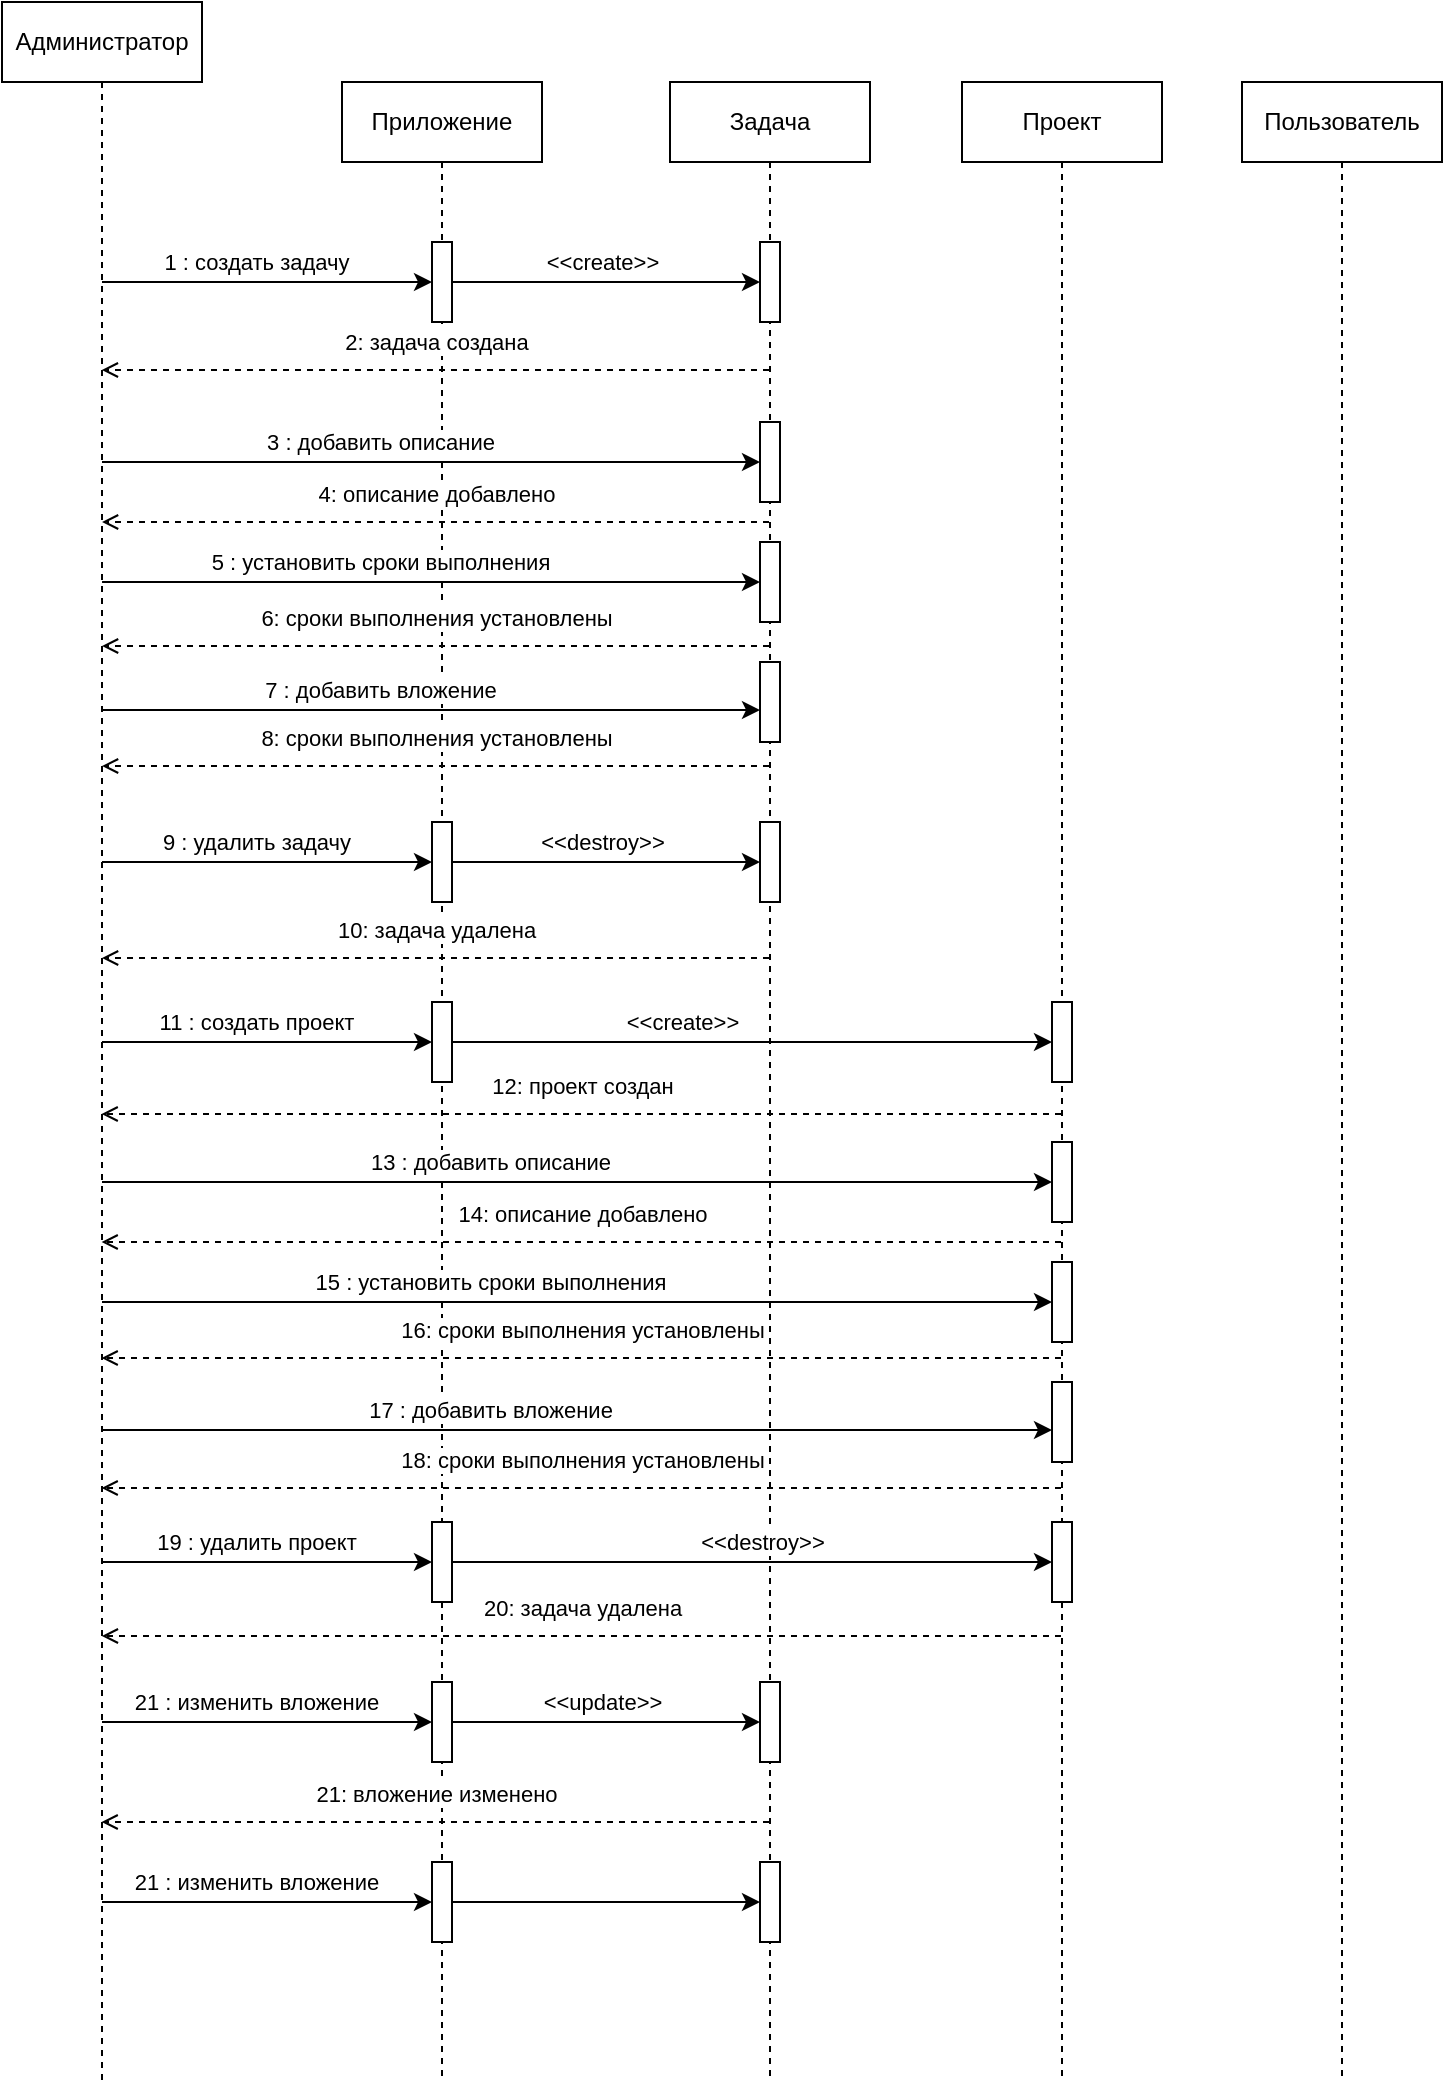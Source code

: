 <mxfile version="24.4.13" type="github">
  <diagram name="Страница — 1" id="z5sgAzJ3_U2AJAHKua1P">
    <mxGraphModel dx="1430" dy="781" grid="1" gridSize="10" guides="1" tooltips="1" connect="1" arrows="1" fold="1" page="1" pageScale="1" pageWidth="827" pageHeight="1169" math="0" shadow="0">
      <root>
        <mxCell id="0" />
        <mxCell id="1" parent="0" />
        <mxCell id="rZv-Nm_vUQGnWTQNMnVO-1" value="Администратор" style="shape=umlLifeline;perimeter=lifelinePerimeter;whiteSpace=wrap;html=1;container=1;dropTarget=0;collapsible=0;recursiveResize=0;outlineConnect=0;portConstraint=eastwest;newEdgeStyle={&quot;edgeStyle&quot;:&quot;elbowEdgeStyle&quot;,&quot;elbow&quot;:&quot;vertical&quot;,&quot;curved&quot;:0,&quot;rounded&quot;:0};" vertex="1" parent="1">
          <mxGeometry x="80" y="80" width="100" height="1040" as="geometry" />
        </mxCell>
        <mxCell id="rZv-Nm_vUQGnWTQNMnVO-8" value="Пользователь" style="shape=umlLifeline;perimeter=lifelinePerimeter;whiteSpace=wrap;html=1;container=1;dropTarget=0;collapsible=0;recursiveResize=0;outlineConnect=0;portConstraint=eastwest;newEdgeStyle={&quot;edgeStyle&quot;:&quot;elbowEdgeStyle&quot;,&quot;elbow&quot;:&quot;vertical&quot;,&quot;curved&quot;:0,&quot;rounded&quot;:0};" vertex="1" parent="1">
          <mxGeometry x="700" y="120" width="100" height="1000" as="geometry" />
        </mxCell>
        <mxCell id="rZv-Nm_vUQGnWTQNMnVO-9" value="Приложение" style="shape=umlLifeline;perimeter=lifelinePerimeter;whiteSpace=wrap;html=1;container=1;dropTarget=0;collapsible=0;recursiveResize=0;outlineConnect=0;portConstraint=eastwest;newEdgeStyle={&quot;edgeStyle&quot;:&quot;elbowEdgeStyle&quot;,&quot;elbow&quot;:&quot;vertical&quot;,&quot;curved&quot;:0,&quot;rounded&quot;:0};" vertex="1" parent="1">
          <mxGeometry x="250" y="120" width="100" height="1000" as="geometry" />
        </mxCell>
        <mxCell id="rZv-Nm_vUQGnWTQNMnVO-10" value="" style="html=1;points=[[0,0,0,0,5],[0,1,0,0,-5],[1,0,0,0,5],[1,1,0,0,-5]];perimeter=orthogonalPerimeter;outlineConnect=0;targetShapes=umlLifeline;portConstraint=eastwest;newEdgeStyle={&quot;curved&quot;:0,&quot;rounded&quot;:0};" vertex="1" parent="rZv-Nm_vUQGnWTQNMnVO-9">
          <mxGeometry x="45" y="80" width="10" height="40" as="geometry" />
        </mxCell>
        <mxCell id="rZv-Nm_vUQGnWTQNMnVO-18" value="" style="html=1;points=[[0,0,0,0,5],[0,1,0,0,-5],[1,0,0,0,5],[1,1,0,0,-5]];perimeter=orthogonalPerimeter;outlineConnect=0;targetShapes=umlLifeline;portConstraint=eastwest;newEdgeStyle={&quot;curved&quot;:0,&quot;rounded&quot;:0};" vertex="1" parent="rZv-Nm_vUQGnWTQNMnVO-9">
          <mxGeometry x="45" y="370" width="10" height="40" as="geometry" />
        </mxCell>
        <mxCell id="rZv-Nm_vUQGnWTQNMnVO-74" value="" style="html=1;points=[[0,0,0,0,5],[0,1,0,0,-5],[1,0,0,0,5],[1,1,0,0,-5]];perimeter=orthogonalPerimeter;outlineConnect=0;targetShapes=umlLifeline;portConstraint=eastwest;newEdgeStyle={&quot;curved&quot;:0,&quot;rounded&quot;:0};" vertex="1" parent="rZv-Nm_vUQGnWTQNMnVO-9">
          <mxGeometry x="45" y="720" width="10" height="40" as="geometry" />
        </mxCell>
        <mxCell id="rZv-Nm_vUQGnWTQNMnVO-85" value="" style="html=1;points=[[0,0,0,0,5],[0,1,0,0,-5],[1,0,0,0,5],[1,1,0,0,-5]];perimeter=orthogonalPerimeter;outlineConnect=0;targetShapes=umlLifeline;portConstraint=eastwest;newEdgeStyle={&quot;curved&quot;:0,&quot;rounded&quot;:0};" vertex="1" parent="rZv-Nm_vUQGnWTQNMnVO-9">
          <mxGeometry x="45" y="800" width="10" height="40" as="geometry" />
        </mxCell>
        <mxCell id="rZv-Nm_vUQGnWTQNMnVO-93" value="" style="html=1;points=[[0,0,0,0,5],[0,1,0,0,-5],[1,0,0,0,5],[1,1,0,0,-5]];perimeter=orthogonalPerimeter;outlineConnect=0;targetShapes=umlLifeline;portConstraint=eastwest;newEdgeStyle={&quot;curved&quot;:0,&quot;rounded&quot;:0};" vertex="1" parent="rZv-Nm_vUQGnWTQNMnVO-9">
          <mxGeometry x="45" y="890" width="10" height="40" as="geometry" />
        </mxCell>
        <mxCell id="rZv-Nm_vUQGnWTQNMnVO-11" style="edgeStyle=elbowEdgeStyle;rounded=0;orthogonalLoop=1;jettySize=auto;html=1;elbow=vertical;curved=0;" edge="1" parent="1" source="rZv-Nm_vUQGnWTQNMnVO-1" target="rZv-Nm_vUQGnWTQNMnVO-10">
          <mxGeometry relative="1" as="geometry">
            <mxPoint x="129.929" y="214" as="sourcePoint" />
            <mxPoint x="300" y="208" as="targetPoint" />
            <Array as="points">
              <mxPoint x="290" y="220" />
            </Array>
          </mxGeometry>
        </mxCell>
        <mxCell id="rZv-Nm_vUQGnWTQNMnVO-12" value="1 : создать задачу" style="edgeLabel;html=1;align=center;verticalAlign=middle;resizable=0;points=[];" vertex="1" connectable="0" parent="rZv-Nm_vUQGnWTQNMnVO-11">
          <mxGeometry x="-0.243" y="1" relative="1" as="geometry">
            <mxPoint x="14" y="-9" as="offset" />
          </mxGeometry>
        </mxCell>
        <mxCell id="rZv-Nm_vUQGnWTQNMnVO-13" value="Задача" style="shape=umlLifeline;perimeter=lifelinePerimeter;whiteSpace=wrap;html=1;container=1;dropTarget=0;collapsible=0;recursiveResize=0;outlineConnect=0;portConstraint=eastwest;newEdgeStyle={&quot;edgeStyle&quot;:&quot;elbowEdgeStyle&quot;,&quot;elbow&quot;:&quot;vertical&quot;,&quot;curved&quot;:0,&quot;rounded&quot;:0};" vertex="1" parent="1">
          <mxGeometry x="414" y="120" width="100" height="1000" as="geometry" />
        </mxCell>
        <mxCell id="rZv-Nm_vUQGnWTQNMnVO-14" value="" style="html=1;points=[[0,0,0,0,5],[0,1,0,0,-5],[1,0,0,0,5],[1,1,0,0,-5]];perimeter=orthogonalPerimeter;outlineConnect=0;targetShapes=umlLifeline;portConstraint=eastwest;newEdgeStyle={&quot;curved&quot;:0,&quot;rounded&quot;:0};" vertex="1" parent="rZv-Nm_vUQGnWTQNMnVO-13">
          <mxGeometry x="45" y="80" width="10" height="40" as="geometry" />
        </mxCell>
        <mxCell id="rZv-Nm_vUQGnWTQNMnVO-33" value="" style="html=1;points=[[0,0,0,0,5],[0,1,0,0,-5],[1,0,0,0,5],[1,1,0,0,-5]];perimeter=orthogonalPerimeter;outlineConnect=0;targetShapes=umlLifeline;portConstraint=eastwest;newEdgeStyle={&quot;curved&quot;:0,&quot;rounded&quot;:0};" vertex="1" parent="rZv-Nm_vUQGnWTQNMnVO-13">
          <mxGeometry x="45" y="370" width="10" height="40" as="geometry" />
        </mxCell>
        <mxCell id="rZv-Nm_vUQGnWTQNMnVO-35" value="&amp;lt;&amp;lt;destroy&amp;gt;&amp;gt;" style="edgeLabel;html=1;align=center;verticalAlign=middle;resizable=0;points=[];" vertex="1" connectable="0" parent="rZv-Nm_vUQGnWTQNMnVO-13">
          <mxGeometry x="-33.996" y="380" as="geometry" />
        </mxCell>
        <mxCell id="rZv-Nm_vUQGnWTQNMnVO-54" value="" style="html=1;points=[[0,0,0,0,5],[0,1,0,0,-5],[1,0,0,0,5],[1,1,0,0,-5]];perimeter=orthogonalPerimeter;outlineConnect=0;targetShapes=umlLifeline;portConstraint=eastwest;newEdgeStyle={&quot;curved&quot;:0,&quot;rounded&quot;:0};" vertex="1" parent="rZv-Nm_vUQGnWTQNMnVO-13">
          <mxGeometry x="45" y="170" width="10" height="40" as="geometry" />
        </mxCell>
        <mxCell id="rZv-Nm_vUQGnWTQNMnVO-55" value="" style="html=1;points=[[0,0,0,0,5],[0,1,0,0,-5],[1,0,0,0,5],[1,1,0,0,-5]];perimeter=orthogonalPerimeter;outlineConnect=0;targetShapes=umlLifeline;portConstraint=eastwest;newEdgeStyle={&quot;curved&quot;:0,&quot;rounded&quot;:0};" vertex="1" parent="rZv-Nm_vUQGnWTQNMnVO-13">
          <mxGeometry x="45" y="230" width="10" height="40" as="geometry" />
        </mxCell>
        <mxCell id="rZv-Nm_vUQGnWTQNMnVO-56" value="" style="html=1;points=[[0,0,0,0,5],[0,1,0,0,-5],[1,0,0,0,5],[1,1,0,0,-5]];perimeter=orthogonalPerimeter;outlineConnect=0;targetShapes=umlLifeline;portConstraint=eastwest;newEdgeStyle={&quot;curved&quot;:0,&quot;rounded&quot;:0};" vertex="1" parent="rZv-Nm_vUQGnWTQNMnVO-13">
          <mxGeometry x="45" y="290" width="10" height="40" as="geometry" />
        </mxCell>
        <mxCell id="rZv-Nm_vUQGnWTQNMnVO-88" value="" style="html=1;points=[[0,0,0,0,5],[0,1,0,0,-5],[1,0,0,0,5],[1,1,0,0,-5]];perimeter=orthogonalPerimeter;outlineConnect=0;targetShapes=umlLifeline;portConstraint=eastwest;newEdgeStyle={&quot;curved&quot;:0,&quot;rounded&quot;:0};" vertex="1" parent="rZv-Nm_vUQGnWTQNMnVO-13">
          <mxGeometry x="45" y="800" width="10" height="40" as="geometry" />
        </mxCell>
        <mxCell id="rZv-Nm_vUQGnWTQNMnVO-97" value="" style="html=1;points=[[0,0,0,0,5],[0,1,0,0,-5],[1,0,0,0,5],[1,1,0,0,-5]];perimeter=orthogonalPerimeter;outlineConnect=0;targetShapes=umlLifeline;portConstraint=eastwest;newEdgeStyle={&quot;curved&quot;:0,&quot;rounded&quot;:0};" vertex="1" parent="rZv-Nm_vUQGnWTQNMnVO-13">
          <mxGeometry x="45" y="890" width="10" height="40" as="geometry" />
        </mxCell>
        <mxCell id="rZv-Nm_vUQGnWTQNMnVO-15" style="edgeStyle=orthogonalEdgeStyle;rounded=0;orthogonalLoop=1;jettySize=auto;html=1;curved=0;" edge="1" parent="1" source="rZv-Nm_vUQGnWTQNMnVO-10" target="rZv-Nm_vUQGnWTQNMnVO-14">
          <mxGeometry relative="1" as="geometry" />
        </mxCell>
        <mxCell id="rZv-Nm_vUQGnWTQNMnVO-16" value="&amp;lt;&amp;lt;create&amp;gt;&amp;gt;" style="edgeLabel;html=1;align=center;verticalAlign=middle;resizable=0;points=[];" vertex="1" connectable="0" parent="1">
          <mxGeometry x="380.004" y="210" as="geometry" />
        </mxCell>
        <mxCell id="rZv-Nm_vUQGnWTQNMnVO-17" value="2: задача создана" style="html=1;verticalAlign=bottom;labelBackgroundColor=default;endArrow=open;endFill=0;dashed=1;rounded=0;" edge="1" parent="1">
          <mxGeometry x="-0.001" y="-5" width="160" relative="1" as="geometry">
            <mxPoint x="463.5" y="264" as="sourcePoint" />
            <mxPoint x="129.929" y="264" as="targetPoint" />
            <mxPoint as="offset" />
          </mxGeometry>
        </mxCell>
        <mxCell id="rZv-Nm_vUQGnWTQNMnVO-19" style="edgeStyle=elbowEdgeStyle;rounded=0;orthogonalLoop=1;jettySize=auto;html=1;elbow=vertical;curved=0;" edge="1" parent="1" source="rZv-Nm_vUQGnWTQNMnVO-1" target="rZv-Nm_vUQGnWTQNMnVO-54">
          <mxGeometry relative="1" as="geometry">
            <mxPoint x="140" y="310" as="sourcePoint" />
            <mxPoint x="305" y="310" as="targetPoint" />
            <Array as="points">
              <mxPoint x="300" y="310" />
            </Array>
          </mxGeometry>
        </mxCell>
        <mxCell id="rZv-Nm_vUQGnWTQNMnVO-20" value="3 : добавить описание" style="edgeLabel;html=1;align=center;verticalAlign=middle;resizable=0;points=[];" vertex="1" connectable="0" parent="rZv-Nm_vUQGnWTQNMnVO-19">
          <mxGeometry x="-0.243" y="1" relative="1" as="geometry">
            <mxPoint x="14" y="-9" as="offset" />
          </mxGeometry>
        </mxCell>
        <mxCell id="rZv-Nm_vUQGnWTQNMnVO-21" style="edgeStyle=elbowEdgeStyle;rounded=0;orthogonalLoop=1;jettySize=auto;html=1;elbow=vertical;curved=0;" edge="1" parent="1" target="rZv-Nm_vUQGnWTQNMnVO-55">
          <mxGeometry relative="1" as="geometry">
            <mxPoint x="130.024" y="370" as="sourcePoint" />
            <mxPoint x="463.5" y="370" as="targetPoint" />
            <Array as="points">
              <mxPoint x="310" y="370" />
            </Array>
          </mxGeometry>
        </mxCell>
        <mxCell id="rZv-Nm_vUQGnWTQNMnVO-22" value="5 : установить сроки выполнения" style="edgeLabel;html=1;align=center;verticalAlign=middle;resizable=0;points=[];" vertex="1" connectable="0" parent="rZv-Nm_vUQGnWTQNMnVO-21">
          <mxGeometry x="-0.243" y="1" relative="1" as="geometry">
            <mxPoint x="14" y="-9" as="offset" />
          </mxGeometry>
        </mxCell>
        <mxCell id="rZv-Nm_vUQGnWTQNMnVO-24" style="edgeStyle=elbowEdgeStyle;rounded=0;orthogonalLoop=1;jettySize=auto;html=1;elbow=vertical;curved=0;" edge="1" parent="1" target="rZv-Nm_vUQGnWTQNMnVO-56">
          <mxGeometry relative="1" as="geometry">
            <mxPoint x="130.024" y="434" as="sourcePoint" />
            <mxPoint x="463.5" y="434" as="targetPoint" />
            <Array as="points">
              <mxPoint x="320" y="434" />
            </Array>
          </mxGeometry>
        </mxCell>
        <mxCell id="rZv-Nm_vUQGnWTQNMnVO-25" value="7 : добавить вложение" style="edgeLabel;html=1;align=center;verticalAlign=middle;resizable=0;points=[];" vertex="1" connectable="0" parent="rZv-Nm_vUQGnWTQNMnVO-24">
          <mxGeometry x="-0.243" y="1" relative="1" as="geometry">
            <mxPoint x="14" y="-9" as="offset" />
          </mxGeometry>
        </mxCell>
        <mxCell id="rZv-Nm_vUQGnWTQNMnVO-26" value="4: описание добавлено" style="html=1;verticalAlign=bottom;labelBackgroundColor=default;endArrow=open;endFill=0;dashed=1;rounded=0;" edge="1" parent="1">
          <mxGeometry x="-0.001" y="-5" width="160" relative="1" as="geometry">
            <mxPoint x="463.5" y="340" as="sourcePoint" />
            <mxPoint x="130.024" y="340" as="targetPoint" />
            <mxPoint as="offset" />
          </mxGeometry>
        </mxCell>
        <mxCell id="rZv-Nm_vUQGnWTQNMnVO-27" value="6: сроки выполнения установлены" style="html=1;verticalAlign=bottom;labelBackgroundColor=default;endArrow=open;endFill=0;dashed=1;rounded=0;" edge="1" parent="1">
          <mxGeometry x="-0.001" y="-5" width="160" relative="1" as="geometry">
            <mxPoint x="463.5" y="402" as="sourcePoint" />
            <mxPoint x="130.024" y="402" as="targetPoint" />
            <mxPoint as="offset" />
          </mxGeometry>
        </mxCell>
        <mxCell id="rZv-Nm_vUQGnWTQNMnVO-28" value="8: сроки выполнения установлены" style="html=1;verticalAlign=bottom;labelBackgroundColor=default;endArrow=open;endFill=0;dashed=1;rounded=0;" edge="1" parent="1">
          <mxGeometry x="-0.001" y="-5" width="160" relative="1" as="geometry">
            <mxPoint x="463.5" y="462" as="sourcePoint" />
            <mxPoint x="130.024" y="462" as="targetPoint" />
            <mxPoint as="offset" />
          </mxGeometry>
        </mxCell>
        <mxCell id="rZv-Nm_vUQGnWTQNMnVO-31" style="edgeStyle=elbowEdgeStyle;rounded=0;orthogonalLoop=1;jettySize=auto;html=1;elbow=vertical;curved=0;" edge="1" parent="1" source="rZv-Nm_vUQGnWTQNMnVO-1" target="rZv-Nm_vUQGnWTQNMnVO-18">
          <mxGeometry relative="1" as="geometry">
            <mxPoint x="60" y="510" as="sourcePoint" />
            <mxPoint x="225" y="510" as="targetPoint" />
            <Array as="points">
              <mxPoint x="220" y="510" />
            </Array>
          </mxGeometry>
        </mxCell>
        <mxCell id="rZv-Nm_vUQGnWTQNMnVO-32" value="9 : удалить задачу" style="edgeLabel;html=1;align=center;verticalAlign=middle;resizable=0;points=[];" vertex="1" connectable="0" parent="rZv-Nm_vUQGnWTQNMnVO-31">
          <mxGeometry x="-0.243" y="1" relative="1" as="geometry">
            <mxPoint x="14" y="-9" as="offset" />
          </mxGeometry>
        </mxCell>
        <mxCell id="rZv-Nm_vUQGnWTQNMnVO-34" style="edgeStyle=orthogonalEdgeStyle;rounded=0;orthogonalLoop=1;jettySize=auto;html=1;curved=0;" edge="1" parent="1" target="rZv-Nm_vUQGnWTQNMnVO-33" source="rZv-Nm_vUQGnWTQNMnVO-18">
          <mxGeometry relative="1" as="geometry">
            <mxPoint x="305" y="510" as="sourcePoint" />
          </mxGeometry>
        </mxCell>
        <mxCell id="rZv-Nm_vUQGnWTQNMnVO-36" value="10: задача удалена" style="html=1;verticalAlign=bottom;labelBackgroundColor=default;endArrow=open;endFill=0;dashed=1;rounded=0;" edge="1" parent="1">
          <mxGeometry x="-0.001" y="-5" width="160" relative="1" as="geometry">
            <mxPoint x="463.5" y="558" as="sourcePoint" />
            <mxPoint x="130.024" y="558" as="targetPoint" />
            <mxPoint as="offset" />
          </mxGeometry>
        </mxCell>
        <mxCell id="rZv-Nm_vUQGnWTQNMnVO-37" value="Проект" style="shape=umlLifeline;perimeter=lifelinePerimeter;whiteSpace=wrap;html=1;container=1;dropTarget=0;collapsible=0;recursiveResize=0;outlineConnect=0;portConstraint=eastwest;newEdgeStyle={&quot;edgeStyle&quot;:&quot;elbowEdgeStyle&quot;,&quot;elbow&quot;:&quot;vertical&quot;,&quot;curved&quot;:0,&quot;rounded&quot;:0};" vertex="1" parent="1">
          <mxGeometry x="560" y="120" width="100" height="1000" as="geometry" />
        </mxCell>
        <mxCell id="rZv-Nm_vUQGnWTQNMnVO-38" value="" style="html=1;points=[[0,0,0,0,5],[0,1,0,0,-5],[1,0,0,0,5],[1,1,0,0,-5]];perimeter=orthogonalPerimeter;outlineConnect=0;targetShapes=umlLifeline;portConstraint=eastwest;newEdgeStyle={&quot;curved&quot;:0,&quot;rounded&quot;:0};" vertex="1" parent="rZv-Nm_vUQGnWTQNMnVO-37">
          <mxGeometry x="45" y="460" width="10" height="40" as="geometry" />
        </mxCell>
        <mxCell id="rZv-Nm_vUQGnWTQNMnVO-67" value="" style="html=1;points=[[0,0,0,0,5],[0,1,0,0,-5],[1,0,0,0,5],[1,1,0,0,-5]];perimeter=orthogonalPerimeter;outlineConnect=0;targetShapes=umlLifeline;portConstraint=eastwest;newEdgeStyle={&quot;curved&quot;:0,&quot;rounded&quot;:0};" vertex="1" parent="rZv-Nm_vUQGnWTQNMnVO-37">
          <mxGeometry x="45" y="530" width="10" height="40" as="geometry" />
        </mxCell>
        <mxCell id="rZv-Nm_vUQGnWTQNMnVO-68" value="" style="html=1;points=[[0,0,0,0,5],[0,1,0,0,-5],[1,0,0,0,5],[1,1,0,0,-5]];perimeter=orthogonalPerimeter;outlineConnect=0;targetShapes=umlLifeline;portConstraint=eastwest;newEdgeStyle={&quot;curved&quot;:0,&quot;rounded&quot;:0};" vertex="1" parent="rZv-Nm_vUQGnWTQNMnVO-37">
          <mxGeometry x="45" y="590" width="10" height="40" as="geometry" />
        </mxCell>
        <mxCell id="rZv-Nm_vUQGnWTQNMnVO-69" value="" style="html=1;points=[[0,0,0,0,5],[0,1,0,0,-5],[1,0,0,0,5],[1,1,0,0,-5]];perimeter=orthogonalPerimeter;outlineConnect=0;targetShapes=umlLifeline;portConstraint=eastwest;newEdgeStyle={&quot;curved&quot;:0,&quot;rounded&quot;:0};" vertex="1" parent="rZv-Nm_vUQGnWTQNMnVO-37">
          <mxGeometry x="45" y="650" width="10" height="40" as="geometry" />
        </mxCell>
        <mxCell id="rZv-Nm_vUQGnWTQNMnVO-77" value="" style="html=1;points=[[0,0,0,0,5],[0,1,0,0,-5],[1,0,0,0,5],[1,1,0,0,-5]];perimeter=orthogonalPerimeter;outlineConnect=0;targetShapes=umlLifeline;portConstraint=eastwest;newEdgeStyle={&quot;curved&quot;:0,&quot;rounded&quot;:0};" vertex="1" parent="rZv-Nm_vUQGnWTQNMnVO-37">
          <mxGeometry x="45" y="720" width="10" height="40" as="geometry" />
        </mxCell>
        <mxCell id="rZv-Nm_vUQGnWTQNMnVO-39" style="edgeStyle=elbowEdgeStyle;rounded=0;orthogonalLoop=1;jettySize=auto;html=1;elbow=vertical;curved=0;" edge="1" parent="1" target="rZv-Nm_vUQGnWTQNMnVO-38" source="rZv-Nm_vUQGnWTQNMnVO-70">
          <mxGeometry relative="1" as="geometry">
            <mxPoint x="440" y="600" as="sourcePoint" />
            <mxPoint x="610" y="588" as="targetPoint" />
            <Array as="points">
              <mxPoint x="600" y="600" />
            </Array>
          </mxGeometry>
        </mxCell>
        <mxCell id="rZv-Nm_vUQGnWTQNMnVO-41" value="12: проект создан" style="html=1;verticalAlign=bottom;labelBackgroundColor=default;endArrow=open;endFill=0;dashed=1;rounded=0;" edge="1" parent="1">
          <mxGeometry x="-0.001" y="-5" width="160" relative="1" as="geometry">
            <mxPoint x="609.5" y="636" as="sourcePoint" />
            <mxPoint x="129.81" y="636" as="targetPoint" />
            <mxPoint as="offset" />
          </mxGeometry>
        </mxCell>
        <mxCell id="rZv-Nm_vUQGnWTQNMnVO-42" style="edgeStyle=elbowEdgeStyle;rounded=0;orthogonalLoop=1;jettySize=auto;html=1;elbow=vertical;curved=0;" edge="1" parent="1" source="rZv-Nm_vUQGnWTQNMnVO-1" target="rZv-Nm_vUQGnWTQNMnVO-67">
          <mxGeometry relative="1" as="geometry">
            <mxPoint x="260" y="670" as="sourcePoint" />
            <mxPoint x="594" y="670" as="targetPoint" />
            <Array as="points">
              <mxPoint x="430" y="670" />
            </Array>
          </mxGeometry>
        </mxCell>
        <mxCell id="rZv-Nm_vUQGnWTQNMnVO-43" value="13 : добавить описание" style="edgeLabel;html=1;align=center;verticalAlign=middle;resizable=0;points=[];" vertex="1" connectable="0" parent="rZv-Nm_vUQGnWTQNMnVO-42">
          <mxGeometry x="-0.243" y="1" relative="1" as="geometry">
            <mxPoint x="14" y="-9" as="offset" />
          </mxGeometry>
        </mxCell>
        <mxCell id="rZv-Nm_vUQGnWTQNMnVO-44" style="edgeStyle=elbowEdgeStyle;rounded=0;orthogonalLoop=1;jettySize=auto;html=1;elbow=vertical;curved=0;" edge="1" parent="1" source="rZv-Nm_vUQGnWTQNMnVO-1" target="rZv-Nm_vUQGnWTQNMnVO-68">
          <mxGeometry relative="1" as="geometry">
            <mxPoint x="260.024" y="730" as="sourcePoint" />
            <mxPoint x="593.5" y="730" as="targetPoint" />
            <Array as="points">
              <mxPoint x="440" y="730" />
            </Array>
          </mxGeometry>
        </mxCell>
        <mxCell id="rZv-Nm_vUQGnWTQNMnVO-45" value="15 : установить сроки выполнения" style="edgeLabel;html=1;align=center;verticalAlign=middle;resizable=0;points=[];" vertex="1" connectable="0" parent="rZv-Nm_vUQGnWTQNMnVO-44">
          <mxGeometry x="-0.243" y="1" relative="1" as="geometry">
            <mxPoint x="14" y="-9" as="offset" />
          </mxGeometry>
        </mxCell>
        <mxCell id="rZv-Nm_vUQGnWTQNMnVO-46" style="edgeStyle=elbowEdgeStyle;rounded=0;orthogonalLoop=1;jettySize=auto;html=1;elbow=vertical;curved=0;" edge="1" parent="1" source="rZv-Nm_vUQGnWTQNMnVO-1" target="rZv-Nm_vUQGnWTQNMnVO-69">
          <mxGeometry relative="1" as="geometry">
            <mxPoint x="260.024" y="794" as="sourcePoint" />
            <mxPoint x="593.5" y="794" as="targetPoint" />
            <Array as="points">
              <mxPoint x="450" y="794" />
            </Array>
          </mxGeometry>
        </mxCell>
        <mxCell id="rZv-Nm_vUQGnWTQNMnVO-47" value="17 : добавить вложение" style="edgeLabel;html=1;align=center;verticalAlign=middle;resizable=0;points=[];" vertex="1" connectable="0" parent="rZv-Nm_vUQGnWTQNMnVO-46">
          <mxGeometry x="-0.243" y="1" relative="1" as="geometry">
            <mxPoint x="14" y="-9" as="offset" />
          </mxGeometry>
        </mxCell>
        <mxCell id="rZv-Nm_vUQGnWTQNMnVO-48" value="14: описание добавлено" style="html=1;verticalAlign=bottom;labelBackgroundColor=default;endArrow=open;endFill=0;dashed=1;rounded=0;" edge="1" parent="1">
          <mxGeometry x="-0.001" y="-5" width="160" relative="1" as="geometry">
            <mxPoint x="609.5" y="700" as="sourcePoint" />
            <mxPoint x="129.81" y="700" as="targetPoint" />
            <mxPoint as="offset" />
          </mxGeometry>
        </mxCell>
        <mxCell id="rZv-Nm_vUQGnWTQNMnVO-49" value="16: сроки выполнения установлены" style="html=1;verticalAlign=bottom;labelBackgroundColor=default;endArrow=open;endFill=0;dashed=1;rounded=0;" edge="1" parent="1">
          <mxGeometry x="-0.001" y="-5" width="160" relative="1" as="geometry">
            <mxPoint x="609.5" y="758" as="sourcePoint" />
            <mxPoint x="129.81" y="758" as="targetPoint" />
            <mxPoint as="offset" />
          </mxGeometry>
        </mxCell>
        <mxCell id="rZv-Nm_vUQGnWTQNMnVO-50" value="18: сроки выполнения установлены" style="html=1;verticalAlign=bottom;labelBackgroundColor=default;endArrow=open;endFill=0;dashed=1;rounded=0;" edge="1" parent="1">
          <mxGeometry x="-0.001" y="-5" width="160" relative="1" as="geometry">
            <mxPoint x="609.5" y="823" as="sourcePoint" />
            <mxPoint x="129.81" y="823" as="targetPoint" />
            <mxPoint as="offset" />
          </mxGeometry>
        </mxCell>
        <mxCell id="rZv-Nm_vUQGnWTQNMnVO-71" value="" style="edgeStyle=elbowEdgeStyle;rounded=0;orthogonalLoop=1;jettySize=auto;html=1;elbow=vertical;curved=0;" edge="1" parent="1" source="rZv-Nm_vUQGnWTQNMnVO-1" target="rZv-Nm_vUQGnWTQNMnVO-70">
          <mxGeometry relative="1" as="geometry">
            <mxPoint x="130" y="600" as="sourcePoint" />
            <mxPoint x="605" y="600" as="targetPoint" />
            <Array as="points" />
          </mxGeometry>
        </mxCell>
        <mxCell id="rZv-Nm_vUQGnWTQNMnVO-72" value="11 : создать проект" style="edgeLabel;html=1;align=center;verticalAlign=middle;resizable=0;points=[];" vertex="1" connectable="0" parent="rZv-Nm_vUQGnWTQNMnVO-71">
          <mxGeometry x="-0.243" y="1" relative="1" as="geometry">
            <mxPoint x="14" y="-9" as="offset" />
          </mxGeometry>
        </mxCell>
        <mxCell id="rZv-Nm_vUQGnWTQNMnVO-70" value="" style="html=1;points=[[0,0,0,0,5],[0,1,0,0,-5],[1,0,0,0,5],[1,1,0,0,-5]];perimeter=orthogonalPerimeter;outlineConnect=0;targetShapes=umlLifeline;portConstraint=eastwest;newEdgeStyle={&quot;curved&quot;:0,&quot;rounded&quot;:0};" vertex="1" parent="1">
          <mxGeometry x="295" y="580" width="10" height="40" as="geometry" />
        </mxCell>
        <mxCell id="rZv-Nm_vUQGnWTQNMnVO-73" value="&amp;lt;&amp;lt;create&amp;gt;&amp;gt;" style="edgeLabel;html=1;align=center;verticalAlign=middle;resizable=0;points=[];" vertex="1" connectable="0" parent="1">
          <mxGeometry x="420.004" y="590" as="geometry" />
        </mxCell>
        <mxCell id="rZv-Nm_vUQGnWTQNMnVO-75" style="edgeStyle=elbowEdgeStyle;rounded=0;orthogonalLoop=1;jettySize=auto;html=1;elbow=vertical;curved=0;" edge="1" parent="1" target="rZv-Nm_vUQGnWTQNMnVO-74" source="rZv-Nm_vUQGnWTQNMnVO-1">
          <mxGeometry relative="1" as="geometry">
            <mxPoint x="130" y="860" as="sourcePoint" />
            <mxPoint x="225" y="860" as="targetPoint" />
            <Array as="points">
              <mxPoint x="220" y="860" />
            </Array>
          </mxGeometry>
        </mxCell>
        <mxCell id="rZv-Nm_vUQGnWTQNMnVO-76" value="19 : удалить проект" style="edgeLabel;html=1;align=center;verticalAlign=middle;resizable=0;points=[];" vertex="1" connectable="0" parent="rZv-Nm_vUQGnWTQNMnVO-75">
          <mxGeometry x="-0.243" y="1" relative="1" as="geometry">
            <mxPoint x="14" y="-9" as="offset" />
          </mxGeometry>
        </mxCell>
        <mxCell id="rZv-Nm_vUQGnWTQNMnVO-78" style="edgeStyle=orthogonalEdgeStyle;rounded=0;orthogonalLoop=1;jettySize=auto;html=1;curved=0;" edge="1" parent="1" target="rZv-Nm_vUQGnWTQNMnVO-77" source="rZv-Nm_vUQGnWTQNMnVO-74">
          <mxGeometry relative="1" as="geometry">
            <mxPoint x="451" y="860" as="sourcePoint" />
          </mxGeometry>
        </mxCell>
        <mxCell id="rZv-Nm_vUQGnWTQNMnVO-79" value="&amp;lt;&amp;lt;destroy&amp;gt;&amp;gt;" style="edgeLabel;html=1;align=center;verticalAlign=middle;resizable=0;points=[];" vertex="1" connectable="0" parent="1">
          <mxGeometry x="460.004" y="850" as="geometry" />
        </mxCell>
        <mxCell id="rZv-Nm_vUQGnWTQNMnVO-80" value="20: задача удалена" style="html=1;verticalAlign=bottom;labelBackgroundColor=default;endArrow=open;endFill=0;dashed=1;rounded=0;" edge="1" parent="1">
          <mxGeometry x="-0.001" y="-5" width="160" relative="1" as="geometry">
            <mxPoint x="609.5" y="897" as="sourcePoint" />
            <mxPoint x="129.929" y="897" as="targetPoint" />
            <mxPoint as="offset" />
          </mxGeometry>
        </mxCell>
        <mxCell id="rZv-Nm_vUQGnWTQNMnVO-86" style="edgeStyle=elbowEdgeStyle;rounded=0;orthogonalLoop=1;jettySize=auto;html=1;elbow=vertical;curved=0;" edge="1" parent="1" target="rZv-Nm_vUQGnWTQNMnVO-85" source="rZv-Nm_vUQGnWTQNMnVO-1">
          <mxGeometry relative="1" as="geometry">
            <mxPoint x="130" y="940" as="sourcePoint" />
            <mxPoint x="225" y="940" as="targetPoint" />
            <Array as="points">
              <mxPoint x="220" y="940" />
            </Array>
          </mxGeometry>
        </mxCell>
        <mxCell id="rZv-Nm_vUQGnWTQNMnVO-87" value="21 : изменить вложение" style="edgeLabel;html=1;align=center;verticalAlign=middle;resizable=0;points=[];" vertex="1" connectable="0" parent="rZv-Nm_vUQGnWTQNMnVO-86">
          <mxGeometry x="-0.243" y="1" relative="1" as="geometry">
            <mxPoint x="14" y="-9" as="offset" />
          </mxGeometry>
        </mxCell>
        <mxCell id="rZv-Nm_vUQGnWTQNMnVO-89" style="edgeStyle=orthogonalEdgeStyle;rounded=0;orthogonalLoop=1;jettySize=auto;html=1;curved=0;" edge="1" parent="1" source="rZv-Nm_vUQGnWTQNMnVO-85" target="rZv-Nm_vUQGnWTQNMnVO-88">
          <mxGeometry relative="1" as="geometry" />
        </mxCell>
        <mxCell id="rZv-Nm_vUQGnWTQNMnVO-91" value="&amp;lt;&amp;lt;update&amp;gt;&amp;gt;" style="edgeLabel;html=1;align=center;verticalAlign=middle;resizable=0;points=[];" vertex="1" connectable="0" parent="1">
          <mxGeometry x="380.004" y="930" as="geometry" />
        </mxCell>
        <mxCell id="rZv-Nm_vUQGnWTQNMnVO-92" value="21: вложение изменено" style="html=1;verticalAlign=bottom;labelBackgroundColor=default;endArrow=open;endFill=0;dashed=1;rounded=0;" edge="1" parent="1">
          <mxGeometry x="-0.001" y="-5" width="160" relative="1" as="geometry">
            <mxPoint x="463.5" y="990" as="sourcePoint" />
            <mxPoint x="129.81" y="990" as="targetPoint" />
            <mxPoint as="offset" />
          </mxGeometry>
        </mxCell>
        <mxCell id="rZv-Nm_vUQGnWTQNMnVO-94" style="edgeStyle=elbowEdgeStyle;rounded=0;orthogonalLoop=1;jettySize=auto;html=1;elbow=vertical;curved=0;" edge="1" parent="1" target="rZv-Nm_vUQGnWTQNMnVO-93" source="rZv-Nm_vUQGnWTQNMnVO-1">
          <mxGeometry relative="1" as="geometry">
            <mxPoint x="130" y="1030" as="sourcePoint" />
            <mxPoint x="225" y="1030" as="targetPoint" />
            <Array as="points">
              <mxPoint x="220" y="1030" />
            </Array>
          </mxGeometry>
        </mxCell>
        <mxCell id="rZv-Nm_vUQGnWTQNMnVO-95" value="21 : изменить вложение" style="edgeLabel;html=1;align=center;verticalAlign=middle;resizable=0;points=[];" vertex="1" connectable="0" parent="rZv-Nm_vUQGnWTQNMnVO-94">
          <mxGeometry x="-0.243" y="1" relative="1" as="geometry">
            <mxPoint x="14" y="-9" as="offset" />
          </mxGeometry>
        </mxCell>
        <mxCell id="rZv-Nm_vUQGnWTQNMnVO-96" style="edgeStyle=orthogonalEdgeStyle;rounded=0;orthogonalLoop=1;jettySize=auto;html=1;curved=0;" edge="1" parent="1" source="rZv-Nm_vUQGnWTQNMnVO-93" target="rZv-Nm_vUQGnWTQNMnVO-97">
          <mxGeometry relative="1" as="geometry">
            <mxPoint x="460" y="1030" as="targetPoint" />
          </mxGeometry>
        </mxCell>
      </root>
    </mxGraphModel>
  </diagram>
</mxfile>
